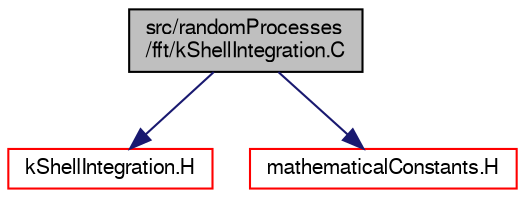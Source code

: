digraph "src/randomProcesses/fft/kShellIntegration.C"
{
  bgcolor="transparent";
  edge [fontname="FreeSans",fontsize="10",labelfontname="FreeSans",labelfontsize="10"];
  node [fontname="FreeSans",fontsize="10",shape=record];
  Node0 [label="src/randomProcesses\l/fft/kShellIntegration.C",height=0.2,width=0.4,color="black", fillcolor="grey75", style="filled", fontcolor="black"];
  Node0 -> Node1 [color="midnightblue",fontsize="10",style="solid",fontname="FreeSans"];
  Node1 [label="kShellIntegration.H",height=0.2,width=0.4,color="red",URL="$a13988.html",tooltip="Integrate a multi-dimensional complexVectorField in k-shells to create the 1D. "];
  Node0 -> Node278 [color="midnightblue",fontsize="10",style="solid",fontname="FreeSans"];
  Node278 [label="mathematicalConstants.H",height=0.2,width=0.4,color="red",URL="$a10238.html"];
}
